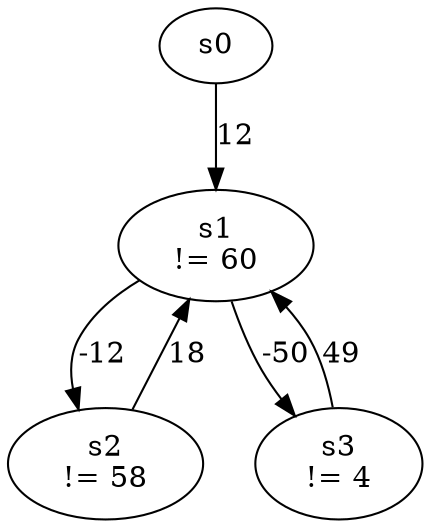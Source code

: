 digraph G {
  "s0"[label = " s0 "]
  "s1"[label = " s1 \n != 60 "]
    s0 -> s1 [label = 12]
  "s2"[label = " s2 \n != 58 "]
    s1 -> s2 [label = -12]
  "s3"[label = " s3 \n != 4 "]
    s1 -> s3 [label = -50]
    s2 -> s1 [label = 18]
    s3 -> s1 [label = 49]
}
